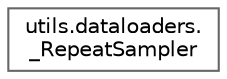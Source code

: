 digraph "Graphical Class Hierarchy"
{
 // LATEX_PDF_SIZE
  bgcolor="transparent";
  edge [fontname=Helvetica,fontsize=10,labelfontname=Helvetica,labelfontsize=10];
  node [fontname=Helvetica,fontsize=10,shape=box,height=0.2,width=0.4];
  rankdir="LR";
  Node0 [id="Node000000",label="utils.dataloaders.\l_RepeatSampler",height=0.2,width=0.4,color="grey40", fillcolor="white", style="filled",URL="$classutils_1_1dataloaders_1_1___repeat_sampler.html",tooltip=" "];
}
